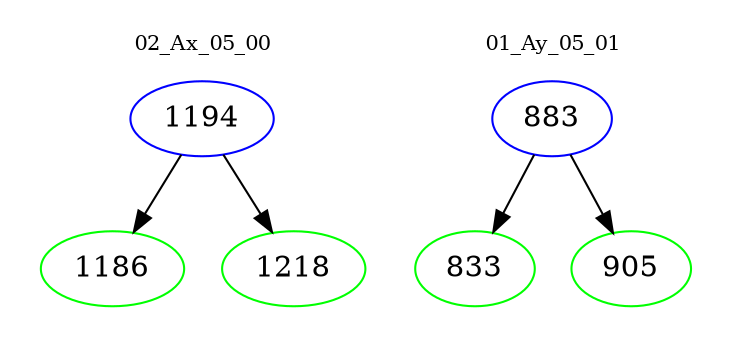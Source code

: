 digraph{
subgraph cluster_0 {
color = white
label = "02_Ax_05_00";
fontsize=10;
T0_1194 [label="1194", color="blue"]
T0_1194 -> T0_1186 [color="black"]
T0_1186 [label="1186", color="green"]
T0_1194 -> T0_1218 [color="black"]
T0_1218 [label="1218", color="green"]
}
subgraph cluster_1 {
color = white
label = "01_Ay_05_01";
fontsize=10;
T1_883 [label="883", color="blue"]
T1_883 -> T1_833 [color="black"]
T1_833 [label="833", color="green"]
T1_883 -> T1_905 [color="black"]
T1_905 [label="905", color="green"]
}
}
